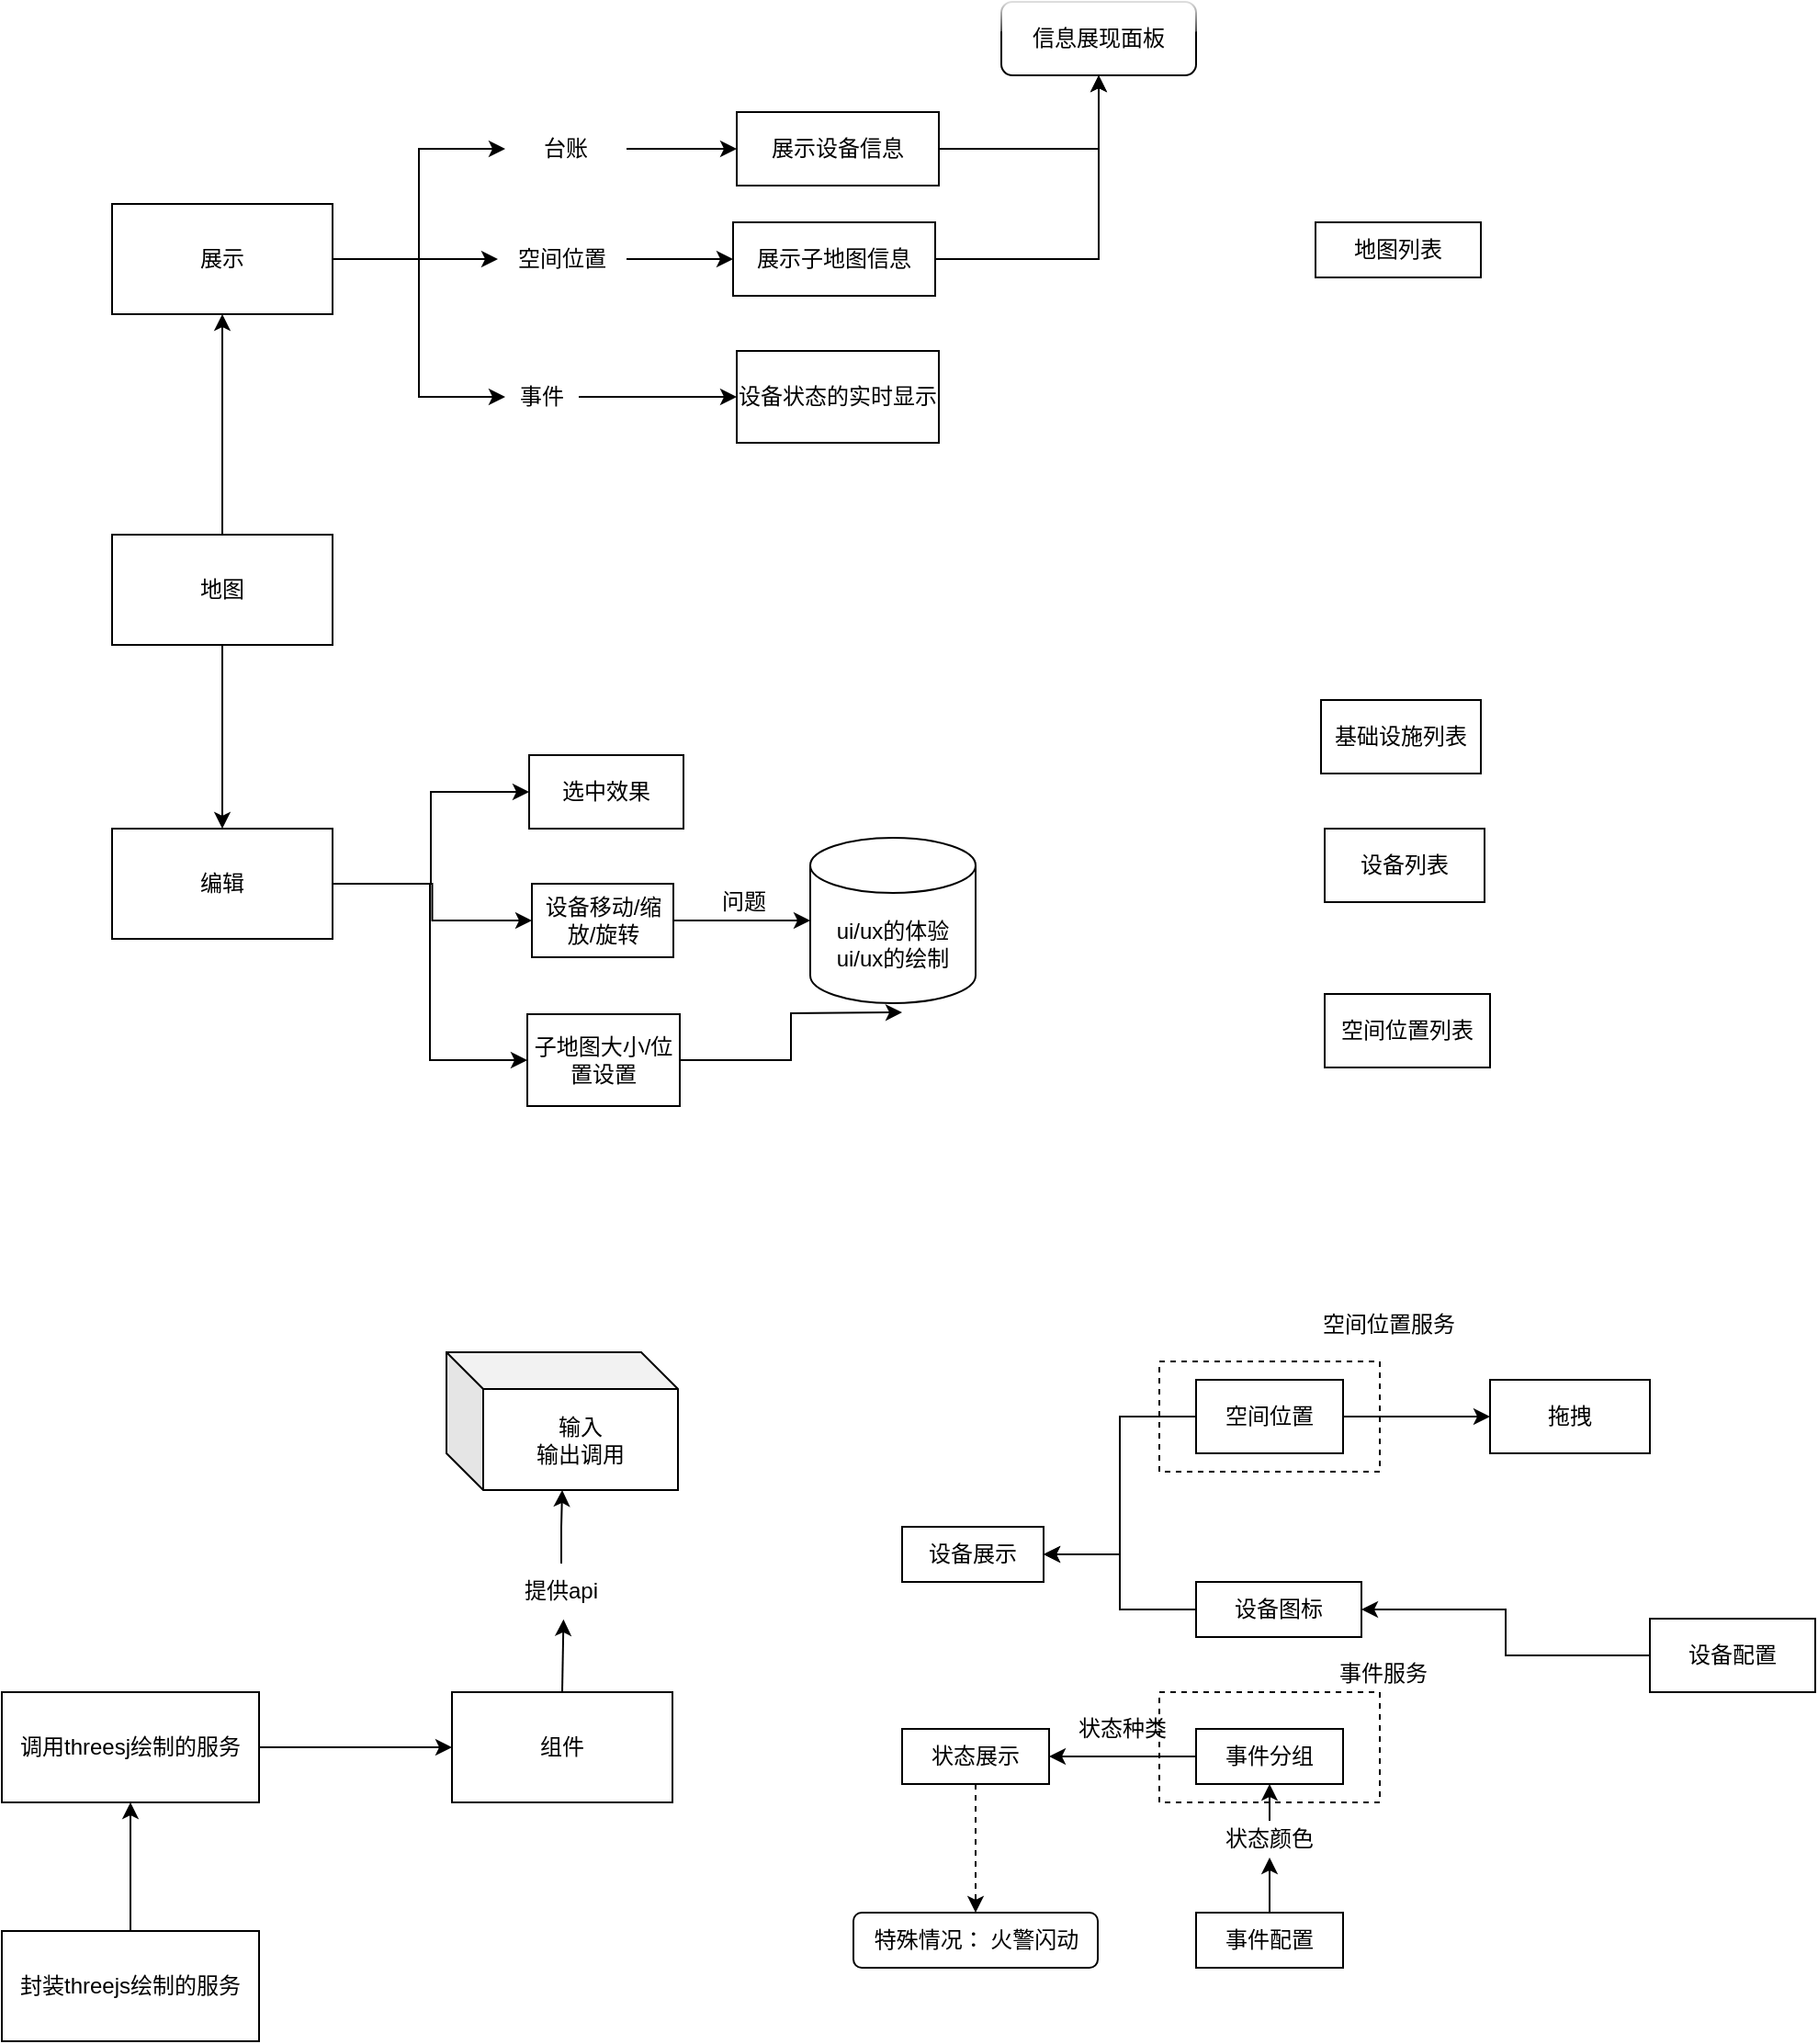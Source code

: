<mxfile version="13.6.9" type="github">
  <diagram id="WSQGmPrjaxnSa-IHcQLq" name="Page-1">
    <mxGraphModel dx="1426" dy="723" grid="1" gridSize="10" guides="1" tooltips="1" connect="1" arrows="1" fold="1" page="1" pageScale="1" pageWidth="827" pageHeight="1169" math="0" shadow="0">
      <root>
        <mxCell id="0" />
        <mxCell id="1" parent="0" />
        <mxCell id="wPPqD_61VLAjZl9I8UGk-5" style="edgeStyle=orthogonalEdgeStyle;rounded=0;orthogonalLoop=1;jettySize=auto;html=1;entryX=0.5;entryY=1;entryDx=0;entryDy=0;" edge="1" parent="1" source="wPPqD_61VLAjZl9I8UGk-1" target="wPPqD_61VLAjZl9I8UGk-3">
          <mxGeometry relative="1" as="geometry" />
        </mxCell>
        <mxCell id="wPPqD_61VLAjZl9I8UGk-6" style="edgeStyle=orthogonalEdgeStyle;rounded=0;orthogonalLoop=1;jettySize=auto;html=1;exitX=0.5;exitY=1;exitDx=0;exitDy=0;entryX=0.5;entryY=0;entryDx=0;entryDy=0;" edge="1" parent="1" source="wPPqD_61VLAjZl9I8UGk-1" target="wPPqD_61VLAjZl9I8UGk-4">
          <mxGeometry relative="1" as="geometry" />
        </mxCell>
        <mxCell id="wPPqD_61VLAjZl9I8UGk-1" value="地图" style="rounded=0;whiteSpace=wrap;html=1;" vertex="1" parent="1">
          <mxGeometry x="90" y="310" width="120" height="60" as="geometry" />
        </mxCell>
        <mxCell id="wPPqD_61VLAjZl9I8UGk-12" style="edgeStyle=orthogonalEdgeStyle;rounded=0;orthogonalLoop=1;jettySize=auto;html=1;exitX=1;exitY=0.5;exitDx=0;exitDy=0;entryX=0;entryY=0.5;entryDx=0;entryDy=0;" edge="1" parent="1" source="wPPqD_61VLAjZl9I8UGk-48" target="wPPqD_61VLAjZl9I8UGk-8">
          <mxGeometry relative="1" as="geometry" />
        </mxCell>
        <mxCell id="wPPqD_61VLAjZl9I8UGk-13" style="edgeStyle=orthogonalEdgeStyle;rounded=0;orthogonalLoop=1;jettySize=auto;html=1;entryX=0;entryY=0.5;entryDx=0;entryDy=0;" edge="1" parent="1" source="wPPqD_61VLAjZl9I8UGk-46" target="wPPqD_61VLAjZl9I8UGk-7">
          <mxGeometry relative="1" as="geometry" />
        </mxCell>
        <mxCell id="wPPqD_61VLAjZl9I8UGk-14" style="edgeStyle=orthogonalEdgeStyle;rounded=0;orthogonalLoop=1;jettySize=auto;html=1;entryX=0;entryY=0.5;entryDx=0;entryDy=0;" edge="1" parent="1" source="wPPqD_61VLAjZl9I8UGk-50" target="wPPqD_61VLAjZl9I8UGk-9">
          <mxGeometry relative="1" as="geometry" />
        </mxCell>
        <mxCell id="wPPqD_61VLAjZl9I8UGk-3" value="展示" style="rounded=0;whiteSpace=wrap;html=1;" vertex="1" parent="1">
          <mxGeometry x="90" y="130" width="120" height="60" as="geometry" />
        </mxCell>
        <mxCell id="wPPqD_61VLAjZl9I8UGk-55" style="edgeStyle=orthogonalEdgeStyle;rounded=0;sketch=0;orthogonalLoop=1;jettySize=auto;html=1;entryX=0;entryY=0.5;entryDx=0;entryDy=0;shadow=0;" edge="1" parent="1" source="wPPqD_61VLAjZl9I8UGk-4" target="wPPqD_61VLAjZl9I8UGk-16">
          <mxGeometry relative="1" as="geometry" />
        </mxCell>
        <mxCell id="wPPqD_61VLAjZl9I8UGk-57" style="edgeStyle=orthogonalEdgeStyle;rounded=0;sketch=0;orthogonalLoop=1;jettySize=auto;html=1;exitX=1;exitY=0.5;exitDx=0;exitDy=0;entryX=0;entryY=0.5;entryDx=0;entryDy=0;shadow=0;" edge="1" parent="1" source="wPPqD_61VLAjZl9I8UGk-4" target="wPPqD_61VLAjZl9I8UGk-17">
          <mxGeometry relative="1" as="geometry" />
        </mxCell>
        <mxCell id="wPPqD_61VLAjZl9I8UGk-58" style="edgeStyle=orthogonalEdgeStyle;rounded=0;sketch=0;orthogonalLoop=1;jettySize=auto;html=1;exitX=1;exitY=0.5;exitDx=0;exitDy=0;entryX=0;entryY=0.5;entryDx=0;entryDy=0;shadow=0;" edge="1" parent="1" source="wPPqD_61VLAjZl9I8UGk-4" target="wPPqD_61VLAjZl9I8UGk-18">
          <mxGeometry relative="1" as="geometry" />
        </mxCell>
        <mxCell id="wPPqD_61VLAjZl9I8UGk-4" value="编辑" style="rounded=0;whiteSpace=wrap;html=1;" vertex="1" parent="1">
          <mxGeometry x="90" y="470" width="120" height="60" as="geometry" />
        </mxCell>
        <mxCell id="wPPqD_61VLAjZl9I8UGk-65" style="edgeStyle=orthogonalEdgeStyle;rounded=0;sketch=0;orthogonalLoop=1;jettySize=auto;html=1;shadow=0;" edge="1" parent="1" source="wPPqD_61VLAjZl9I8UGk-7" target="wPPqD_61VLAjZl9I8UGk-64">
          <mxGeometry relative="1" as="geometry" />
        </mxCell>
        <mxCell id="wPPqD_61VLAjZl9I8UGk-7" value="展示设备信息" style="rounded=0;whiteSpace=wrap;html=1;" vertex="1" parent="1">
          <mxGeometry x="430" y="80" width="110" height="40" as="geometry" />
        </mxCell>
        <mxCell id="wPPqD_61VLAjZl9I8UGk-66" style="edgeStyle=orthogonalEdgeStyle;rounded=0;sketch=0;orthogonalLoop=1;jettySize=auto;html=1;entryX=0.5;entryY=1;entryDx=0;entryDy=0;shadow=0;" edge="1" parent="1" source="wPPqD_61VLAjZl9I8UGk-8" target="wPPqD_61VLAjZl9I8UGk-64">
          <mxGeometry relative="1" as="geometry" />
        </mxCell>
        <mxCell id="wPPqD_61VLAjZl9I8UGk-8" value="展示子地图信息" style="rounded=0;whiteSpace=wrap;html=1;" vertex="1" parent="1">
          <mxGeometry x="428" y="140" width="110" height="40" as="geometry" />
        </mxCell>
        <mxCell id="wPPqD_61VLAjZl9I8UGk-9" value="设备状态的实时显示" style="rounded=0;whiteSpace=wrap;html=1;" vertex="1" parent="1">
          <mxGeometry x="430" y="210" width="110" height="50" as="geometry" />
        </mxCell>
        <mxCell id="wPPqD_61VLAjZl9I8UGk-15" value="设备列表" style="rounded=0;whiteSpace=wrap;html=1;" vertex="1" parent="1">
          <mxGeometry x="750" y="470" width="87" height="40" as="geometry" />
        </mxCell>
        <mxCell id="wPPqD_61VLAjZl9I8UGk-16" value="选中效果" style="rounded=0;whiteSpace=wrap;html=1;" vertex="1" parent="1">
          <mxGeometry x="317" y="430" width="84" height="40" as="geometry" />
        </mxCell>
        <mxCell id="wPPqD_61VLAjZl9I8UGk-61" style="edgeStyle=orthogonalEdgeStyle;rounded=0;sketch=0;orthogonalLoop=1;jettySize=auto;html=1;exitX=1;exitY=0.5;exitDx=0;exitDy=0;shadow=0;" edge="1" parent="1" source="wPPqD_61VLAjZl9I8UGk-17" target="wPPqD_61VLAjZl9I8UGk-60">
          <mxGeometry relative="1" as="geometry" />
        </mxCell>
        <mxCell id="wPPqD_61VLAjZl9I8UGk-17" value="设备移动/缩放/旋转" style="rounded=0;whiteSpace=wrap;html=1;" vertex="1" parent="1">
          <mxGeometry x="318.5" y="500" width="77" height="40" as="geometry" />
        </mxCell>
        <mxCell id="wPPqD_61VLAjZl9I8UGk-63" style="edgeStyle=orthogonalEdgeStyle;rounded=0;sketch=0;orthogonalLoop=1;jettySize=auto;html=1;shadow=0;" edge="1" parent="1" source="wPPqD_61VLAjZl9I8UGk-18">
          <mxGeometry relative="1" as="geometry">
            <mxPoint x="520" y="570" as="targetPoint" />
          </mxGeometry>
        </mxCell>
        <mxCell id="wPPqD_61VLAjZl9I8UGk-18" value="子地图大小/位置设置" style="rounded=0;whiteSpace=wrap;html=1;" vertex="1" parent="1">
          <mxGeometry x="316" y="571" width="83" height="50" as="geometry" />
        </mxCell>
        <mxCell id="wPPqD_61VLAjZl9I8UGk-19" value="空间位置列表" style="rounded=0;whiteSpace=wrap;html=1;" vertex="1" parent="1">
          <mxGeometry x="750" y="560" width="90" height="40" as="geometry" />
        </mxCell>
        <mxCell id="wPPqD_61VLAjZl9I8UGk-20" value="设备展示" style="rounded=0;whiteSpace=wrap;html=1;" vertex="1" parent="1">
          <mxGeometry x="520" y="850" width="77" height="30" as="geometry" />
        </mxCell>
        <mxCell id="wPPqD_61VLAjZl9I8UGk-39" style="edgeStyle=orthogonalEdgeStyle;rounded=0;sketch=0;orthogonalLoop=1;jettySize=auto;html=1;entryX=0;entryY=0.5;entryDx=0;entryDy=0;shadow=0;" edge="1" parent="1" source="wPPqD_61VLAjZl9I8UGk-22" target="wPPqD_61VLAjZl9I8UGk-23">
          <mxGeometry relative="1" as="geometry" />
        </mxCell>
        <mxCell id="wPPqD_61VLAjZl9I8UGk-41" style="edgeStyle=orthogonalEdgeStyle;rounded=0;sketch=0;orthogonalLoop=1;jettySize=auto;html=1;entryX=1;entryY=0.5;entryDx=0;entryDy=0;shadow=0;" edge="1" parent="1" source="wPPqD_61VLAjZl9I8UGk-22" target="wPPqD_61VLAjZl9I8UGk-20">
          <mxGeometry relative="1" as="geometry" />
        </mxCell>
        <mxCell id="wPPqD_61VLAjZl9I8UGk-22" value="空间位置" style="rounded=0;whiteSpace=wrap;html=1;" vertex="1" parent="1">
          <mxGeometry x="680" y="770" width="80" height="40" as="geometry" />
        </mxCell>
        <mxCell id="wPPqD_61VLAjZl9I8UGk-23" value="拖拽" style="rounded=0;whiteSpace=wrap;html=1;" vertex="1" parent="1">
          <mxGeometry x="840" y="770" width="87" height="40" as="geometry" />
        </mxCell>
        <mxCell id="wPPqD_61VLAjZl9I8UGk-37" style="edgeStyle=orthogonalEdgeStyle;orthogonalLoop=1;jettySize=auto;html=1;entryX=0.5;entryY=0;entryDx=0;entryDy=0;rounded=0;sketch=0;shadow=0;dashed=1;" edge="1" parent="1" source="wPPqD_61VLAjZl9I8UGk-24" target="wPPqD_61VLAjZl9I8UGk-36">
          <mxGeometry relative="1" as="geometry" />
        </mxCell>
        <mxCell id="wPPqD_61VLAjZl9I8UGk-24" value="状态展示" style="rounded=0;whiteSpace=wrap;html=1;" vertex="1" parent="1">
          <mxGeometry x="520" y="960" width="80" height="30" as="geometry" />
        </mxCell>
        <mxCell id="wPPqD_61VLAjZl9I8UGk-38" style="edgeStyle=orthogonalEdgeStyle;rounded=0;sketch=0;orthogonalLoop=1;jettySize=auto;html=1;entryX=1;entryY=0.5;entryDx=0;entryDy=0;shadow=0;" edge="1" parent="1" source="wPPqD_61VLAjZl9I8UGk-25" target="wPPqD_61VLAjZl9I8UGk-20">
          <mxGeometry relative="1" as="geometry" />
        </mxCell>
        <mxCell id="wPPqD_61VLAjZl9I8UGk-25" value="设备图标" style="rounded=0;whiteSpace=wrap;html=1;" vertex="1" parent="1">
          <mxGeometry x="680" y="880" width="90" height="30" as="geometry" />
        </mxCell>
        <mxCell id="wPPqD_61VLAjZl9I8UGk-27" style="edgeStyle=orthogonalEdgeStyle;rounded=0;orthogonalLoop=1;jettySize=auto;html=1;entryX=1;entryY=0.5;entryDx=0;entryDy=0;" edge="1" parent="1" source="wPPqD_61VLAjZl9I8UGk-26" target="wPPqD_61VLAjZl9I8UGk-25">
          <mxGeometry relative="1" as="geometry" />
        </mxCell>
        <mxCell id="wPPqD_61VLAjZl9I8UGk-26" value="设备配置" style="rounded=0;whiteSpace=wrap;html=1;" vertex="1" parent="1">
          <mxGeometry x="927" y="900" width="90" height="40" as="geometry" />
        </mxCell>
        <mxCell id="wPPqD_61VLAjZl9I8UGk-34" style="edgeStyle=orthogonalEdgeStyle;rounded=0;orthogonalLoop=1;jettySize=auto;html=1;entryX=1;entryY=0.5;entryDx=0;entryDy=0;" edge="1" parent="1" source="wPPqD_61VLAjZl9I8UGk-28" target="wPPqD_61VLAjZl9I8UGk-24">
          <mxGeometry relative="1" as="geometry" />
        </mxCell>
        <mxCell id="wPPqD_61VLAjZl9I8UGk-28" value="事件分组&lt;span style=&quot;color: rgba(0 , 0 , 0 , 0) ; font-family: monospace ; font-size: 0px&quot;&gt;%3CmxGraphModel%3E%3Croot%3E%3CmxCell%20id%3D%220%22%2F%3E%3CmxCell%20id%3D%221%22%20parent%3D%220%22%2F%3E%3CmxCell%20id%3D%222%22%20value%3D%22%E6%8B%96%E6%8B%BD%22%20style%3D%22rounded%3D0%3BwhiteSpace%3Dwrap%3Bhtml%3D1%3B%22%20vertex%3D%221%22%20parent%3D%221%22%3E%3CmxGeometry%20x%3D%22837%22%20y%3D%22770%22%20width%3D%2290%22%20height%3D%2240%22%20as%3D%22geometry%22%2F%3E%3C%2FmxCell%3E%3C%2Froot%3E%3C%2FmxGraphModel%3E&lt;/span&gt;" style="rounded=0;whiteSpace=wrap;html=1;" vertex="1" parent="1">
          <mxGeometry x="680" y="960" width="80" height="30" as="geometry" />
        </mxCell>
        <mxCell id="wPPqD_61VLAjZl9I8UGk-31" style="edgeStyle=orthogonalEdgeStyle;rounded=0;orthogonalLoop=1;jettySize=auto;html=1;exitX=0.5;exitY=0;exitDx=0;exitDy=0;entryX=0.5;entryY=1;entryDx=0;entryDy=0;" edge="1" parent="1" source="wPPqD_61VLAjZl9I8UGk-32" target="wPPqD_61VLAjZl9I8UGk-28">
          <mxGeometry relative="1" as="geometry" />
        </mxCell>
        <mxCell id="wPPqD_61VLAjZl9I8UGk-30" value="事件配置&lt;span style=&quot;color: rgba(0 , 0 , 0 , 0) ; font-family: monospace ; font-size: 0px&quot;&gt;%3CmxGraphModel%3E%3Croot%3E%3CmxCell%20id%3D%220%22%2F%3E%3CmxCell%20id%3D%221%22%20parent%3D%220%22%2F%3E%3CmxCell%20id%3D%222%22%20value%3D%22%E6%8B%96%E6%8B%BD%22%20style%3D%22rounded%3D0%3BwhiteSpace%3Dwrap%3Bhtml%3D1%3B%22%20vertex%3D%221%22%20parent%3D%221%22%3E%3CmxGeometry%20x%3D%22837%22%20y%3D%22770%22%20width%3D%2290%22%20height%3D%2240%22%20as%3D%22geometry%22%2F%3E%3C%2FmxCell%3E%3C%2Froot%3E%3C%2FmxGraphModel%3E&lt;/span&gt;" style="rounded=0;whiteSpace=wrap;html=1;" vertex="1" parent="1">
          <mxGeometry x="680" y="1060" width="80" height="30" as="geometry" />
        </mxCell>
        <mxCell id="wPPqD_61VLAjZl9I8UGk-32" value="状态颜色" style="text;html=1;strokeColor=none;fillColor=none;align=center;verticalAlign=middle;whiteSpace=wrap;rounded=0;" vertex="1" parent="1">
          <mxGeometry x="695" y="1010" width="50" height="20" as="geometry" />
        </mxCell>
        <mxCell id="wPPqD_61VLAjZl9I8UGk-33" style="edgeStyle=orthogonalEdgeStyle;rounded=0;orthogonalLoop=1;jettySize=auto;html=1;exitX=0.5;exitY=0;exitDx=0;exitDy=0;entryX=0.5;entryY=1;entryDx=0;entryDy=0;" edge="1" parent="1" source="wPPqD_61VLAjZl9I8UGk-30" target="wPPqD_61VLAjZl9I8UGk-32">
          <mxGeometry relative="1" as="geometry">
            <mxPoint x="720" y="1040" as="sourcePoint" />
            <mxPoint x="720" y="990" as="targetPoint" />
          </mxGeometry>
        </mxCell>
        <mxCell id="wPPqD_61VLAjZl9I8UGk-35" value="状态种类" style="text;html=1;strokeColor=none;fillColor=none;align=center;verticalAlign=middle;whiteSpace=wrap;rounded=0;" vertex="1" parent="1">
          <mxGeometry x="610" y="950" width="60" height="20" as="geometry" />
        </mxCell>
        <mxCell id="wPPqD_61VLAjZl9I8UGk-36" value="特殊情况： 火警闪动" style="rounded=1;whiteSpace=wrap;html=1;" vertex="1" parent="1">
          <mxGeometry x="493.5" y="1060" width="133" height="30" as="geometry" />
        </mxCell>
        <mxCell id="wPPqD_61VLAjZl9I8UGk-42" value="" style="rounded=0;whiteSpace=wrap;html=1;dashed=1;fillColor=none;" vertex="1" parent="1">
          <mxGeometry x="660" y="760" width="120" height="60" as="geometry" />
        </mxCell>
        <mxCell id="wPPqD_61VLAjZl9I8UGk-43" value="" style="rounded=0;whiteSpace=wrap;html=1;dashed=1;fillColor=none;" vertex="1" parent="1">
          <mxGeometry x="660" y="940" width="120" height="60" as="geometry" />
        </mxCell>
        <mxCell id="wPPqD_61VLAjZl9I8UGk-44" value="空间位置服务" style="text;html=1;strokeColor=none;fillColor=none;align=center;verticalAlign=middle;whiteSpace=wrap;rounded=0;dashed=1;" vertex="1" parent="1">
          <mxGeometry x="740" y="730" width="90" height="20" as="geometry" />
        </mxCell>
        <mxCell id="wPPqD_61VLAjZl9I8UGk-45" value="事件服务" style="text;html=1;strokeColor=none;fillColor=none;align=center;verticalAlign=middle;whiteSpace=wrap;rounded=0;dashed=1;" vertex="1" parent="1">
          <mxGeometry x="737" y="920" width="90" height="20" as="geometry" />
        </mxCell>
        <mxCell id="wPPqD_61VLAjZl9I8UGk-46" value="台账" style="text;html=1;strokeColor=none;fillColor=none;align=center;verticalAlign=middle;whiteSpace=wrap;rounded=0;dashed=1;" vertex="1" parent="1">
          <mxGeometry x="304" y="90" width="66" height="20" as="geometry" />
        </mxCell>
        <mxCell id="wPPqD_61VLAjZl9I8UGk-47" style="edgeStyle=orthogonalEdgeStyle;rounded=0;orthogonalLoop=1;jettySize=auto;html=1;entryX=0;entryY=0.5;entryDx=0;entryDy=0;" edge="1" parent="1" source="wPPqD_61VLAjZl9I8UGk-3" target="wPPqD_61VLAjZl9I8UGk-46">
          <mxGeometry relative="1" as="geometry">
            <mxPoint x="210" y="160" as="sourcePoint" />
            <mxPoint x="304" y="100" as="targetPoint" />
          </mxGeometry>
        </mxCell>
        <mxCell id="wPPqD_61VLAjZl9I8UGk-48" value="空间位置" style="text;html=1;strokeColor=none;fillColor=none;align=center;verticalAlign=middle;whiteSpace=wrap;rounded=0;dashed=1;" vertex="1" parent="1">
          <mxGeometry x="300" y="150" width="70" height="20" as="geometry" />
        </mxCell>
        <mxCell id="wPPqD_61VLAjZl9I8UGk-49" style="edgeStyle=orthogonalEdgeStyle;rounded=0;orthogonalLoop=1;jettySize=auto;html=1;exitX=1;exitY=0.5;exitDx=0;exitDy=0;entryX=0;entryY=0.5;entryDx=0;entryDy=0;" edge="1" parent="1" source="wPPqD_61VLAjZl9I8UGk-3" target="wPPqD_61VLAjZl9I8UGk-48">
          <mxGeometry relative="1" as="geometry">
            <mxPoint x="210" y="160" as="sourcePoint" />
            <mxPoint x="428" y="160" as="targetPoint" />
          </mxGeometry>
        </mxCell>
        <mxCell id="wPPqD_61VLAjZl9I8UGk-50" value="事件" style="text;html=1;strokeColor=none;fillColor=none;align=center;verticalAlign=middle;whiteSpace=wrap;rounded=0;dashed=1;" vertex="1" parent="1">
          <mxGeometry x="304" y="225" width="40" height="20" as="geometry" />
        </mxCell>
        <mxCell id="wPPqD_61VLAjZl9I8UGk-51" style="edgeStyle=orthogonalEdgeStyle;rounded=0;orthogonalLoop=1;jettySize=auto;html=1;entryX=0;entryY=0.5;entryDx=0;entryDy=0;" edge="1" parent="1" source="wPPqD_61VLAjZl9I8UGk-3" target="wPPqD_61VLAjZl9I8UGk-50">
          <mxGeometry relative="1" as="geometry">
            <mxPoint x="210" y="160" as="sourcePoint" />
            <mxPoint x="430" y="235" as="targetPoint" />
          </mxGeometry>
        </mxCell>
        <mxCell id="wPPqD_61VLAjZl9I8UGk-53" value="地图列表" style="rounded=0;whiteSpace=wrap;html=1;fillColor=none;" vertex="1" parent="1">
          <mxGeometry x="745" y="140" width="90" height="30" as="geometry" />
        </mxCell>
        <mxCell id="wPPqD_61VLAjZl9I8UGk-54" value="基础设施列表" style="rounded=0;whiteSpace=wrap;html=1;" vertex="1" parent="1">
          <mxGeometry x="748" y="400" width="87" height="40" as="geometry" />
        </mxCell>
        <mxCell id="wPPqD_61VLAjZl9I8UGk-60" value="ui/ux的体验&lt;br&gt;ui/ux的绘制" style="shape=cylinder3;whiteSpace=wrap;html=1;boundedLbl=1;backgroundOutline=1;size=15;fillColor=none;" vertex="1" parent="1">
          <mxGeometry x="470" y="475" width="90" height="90" as="geometry" />
        </mxCell>
        <mxCell id="wPPqD_61VLAjZl9I8UGk-62" value="问题" style="text;html=1;strokeColor=none;fillColor=none;align=center;verticalAlign=middle;whiteSpace=wrap;rounded=0;" vertex="1" parent="1">
          <mxGeometry x="414" y="500" width="40" height="20" as="geometry" />
        </mxCell>
        <mxCell id="wPPqD_61VLAjZl9I8UGk-64" value="信息展现面板" style="rounded=1;whiteSpace=wrap;html=1;glass=1;" vertex="1" parent="1">
          <mxGeometry x="574" y="20" width="106" height="40" as="geometry" />
        </mxCell>
        <mxCell id="wPPqD_61VLAjZl9I8UGk-73" style="edgeStyle=orthogonalEdgeStyle;rounded=0;sketch=0;orthogonalLoop=1;jettySize=auto;html=1;exitX=0.5;exitY=0;exitDx=0;exitDy=0;shadow=0;" edge="1" parent="1" source="wPPqD_61VLAjZl9I8UGk-67" target="wPPqD_61VLAjZl9I8UGk-70">
          <mxGeometry relative="1" as="geometry" />
        </mxCell>
        <mxCell id="wPPqD_61VLAjZl9I8UGk-67" value="封装threejs绘制的服务" style="rounded=0;whiteSpace=wrap;html=1;glass=1;fillColor=none;" vertex="1" parent="1">
          <mxGeometry x="30" y="1070" width="140" height="60" as="geometry" />
        </mxCell>
        <mxCell id="wPPqD_61VLAjZl9I8UGk-74" style="edgeStyle=orthogonalEdgeStyle;rounded=0;sketch=0;orthogonalLoop=1;jettySize=auto;html=1;entryX=0;entryY=0.5;entryDx=0;entryDy=0;shadow=0;" edge="1" parent="1" source="wPPqD_61VLAjZl9I8UGk-70" target="wPPqD_61VLAjZl9I8UGk-71">
          <mxGeometry relative="1" as="geometry" />
        </mxCell>
        <mxCell id="wPPqD_61VLAjZl9I8UGk-70" value="调用threesj绘制的服务" style="rounded=0;whiteSpace=wrap;html=1;glass=1;fillColor=none;" vertex="1" parent="1">
          <mxGeometry x="30" y="940" width="140" height="60" as="geometry" />
        </mxCell>
        <mxCell id="wPPqD_61VLAjZl9I8UGk-71" value="组件" style="rounded=0;whiteSpace=wrap;html=1;glass=1;fillColor=none;" vertex="1" parent="1">
          <mxGeometry x="275" y="940" width="120" height="60" as="geometry" />
        </mxCell>
        <mxCell id="wPPqD_61VLAjZl9I8UGk-75" value="输入&lt;br&gt;输出调用" style="shape=cube;whiteSpace=wrap;html=1;boundedLbl=1;backgroundOutline=1;darkOpacity=0.05;darkOpacity2=0.1;rounded=1;glass=1;fillColor=none;" vertex="1" parent="1">
          <mxGeometry x="272" y="755" width="126" height="75" as="geometry" />
        </mxCell>
        <mxCell id="wPPqD_61VLAjZl9I8UGk-79" value="" style="edgeStyle=orthogonalEdgeStyle;rounded=0;sketch=0;orthogonalLoop=1;jettySize=auto;html=1;shadow=0;" edge="1" parent="1" source="wPPqD_61VLAjZl9I8UGk-77" target="wPPqD_61VLAjZl9I8UGk-75">
          <mxGeometry relative="1" as="geometry" />
        </mxCell>
        <mxCell id="wPPqD_61VLAjZl9I8UGk-77" value="提供api" style="text;html=1;strokeColor=none;fillColor=none;align=center;verticalAlign=middle;whiteSpace=wrap;rounded=0;glass=1;" vertex="1" parent="1">
          <mxGeometry x="297" y="870" width="75" height="30" as="geometry" />
        </mxCell>
        <mxCell id="wPPqD_61VLAjZl9I8UGk-78" style="edgeStyle=orthogonalEdgeStyle;rounded=0;sketch=0;orthogonalLoop=1;jettySize=auto;html=1;exitX=0.5;exitY=0;exitDx=0;exitDy=0;entryX=0.516;entryY=1.013;entryDx=0;entryDy=0;entryPerimeter=0;shadow=0;" edge="1" parent="1" source="wPPqD_61VLAjZl9I8UGk-71" target="wPPqD_61VLAjZl9I8UGk-77">
          <mxGeometry relative="1" as="geometry">
            <mxPoint x="335" y="940" as="sourcePoint" />
            <mxPoint x="335.016" y="835.975" as="targetPoint" />
          </mxGeometry>
        </mxCell>
      </root>
    </mxGraphModel>
  </diagram>
</mxfile>

